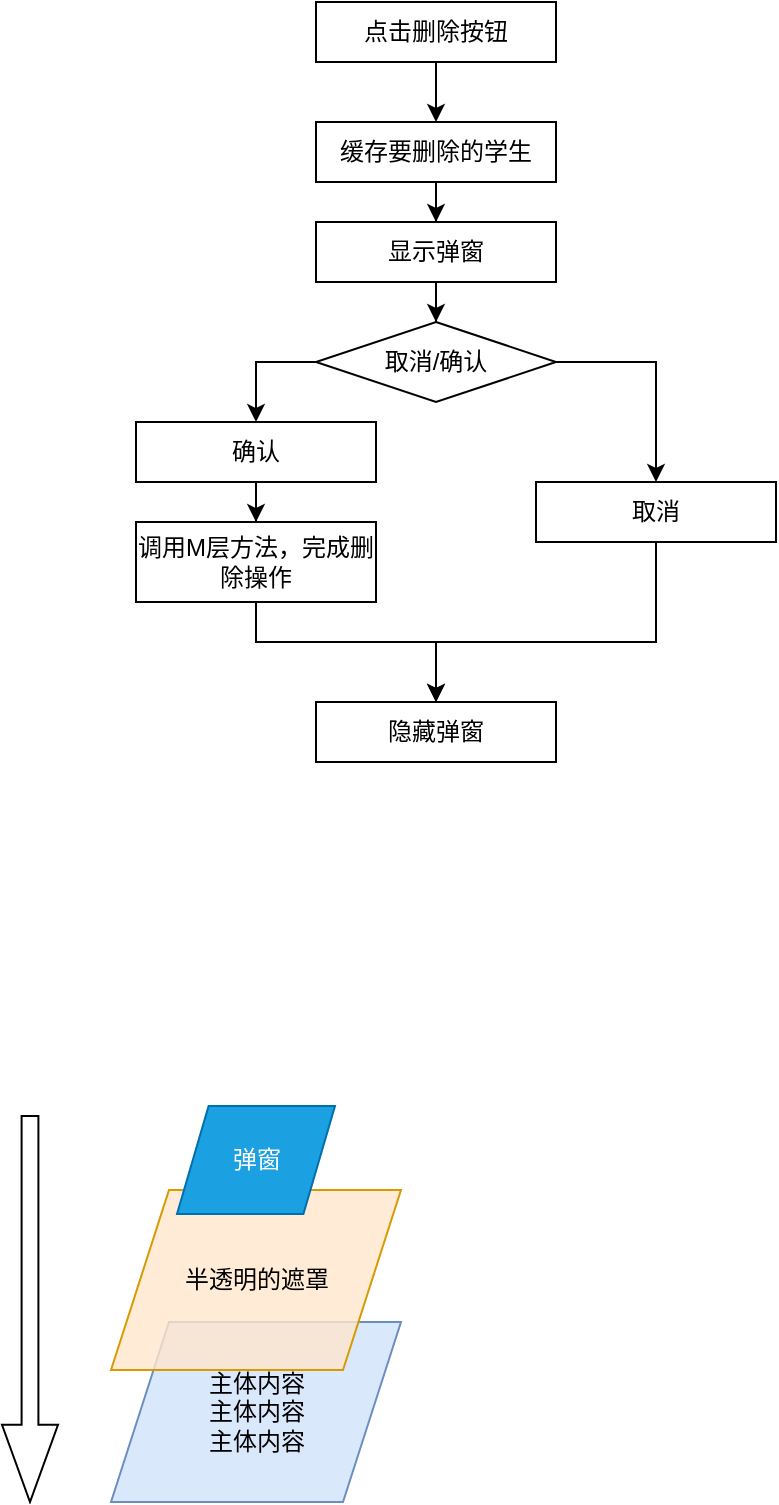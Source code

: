<mxfile version="12.6.5" type="device"><diagram id="cPchMmpNbDW9zC1MWn5J" name="Page-1"><mxGraphModel dx="910" dy="555" grid="0" gridSize="10" guides="1" tooltips="1" connect="1" arrows="1" fold="1" page="1" pageScale="1" pageWidth="827" pageHeight="1169" math="0" shadow="0"><root><mxCell id="0"/><mxCell id="1" parent="0"/><mxCell id="_Iq6YIZi_HSOYKGBrCwU-3" style="edgeStyle=orthogonalEdgeStyle;rounded=0;orthogonalLoop=1;jettySize=auto;html=1;" edge="1" parent="1" source="_Iq6YIZi_HSOYKGBrCwU-1" target="_Iq6YIZi_HSOYKGBrCwU-2"><mxGeometry relative="1" as="geometry"/></mxCell><mxCell id="_Iq6YIZi_HSOYKGBrCwU-1" value="点击删除按钮" style="rounded=0;whiteSpace=wrap;html=1;" vertex="1" parent="1"><mxGeometry x="210" y="170" width="120" height="30" as="geometry"/></mxCell><mxCell id="_Iq6YIZi_HSOYKGBrCwU-6" style="edgeStyle=orthogonalEdgeStyle;rounded=0;orthogonalLoop=1;jettySize=auto;html=1;entryX=0.5;entryY=0;entryDx=0;entryDy=0;" edge="1" parent="1" source="_Iq6YIZi_HSOYKGBrCwU-2" target="_Iq6YIZi_HSOYKGBrCwU-7"><mxGeometry relative="1" as="geometry"><mxPoint x="270" y="370" as="targetPoint"/></mxGeometry></mxCell><mxCell id="_Iq6YIZi_HSOYKGBrCwU-2" value="缓存要删除的学生" style="rounded=0;whiteSpace=wrap;html=1;" vertex="1" parent="1"><mxGeometry x="210" y="230" width="120" height="30" as="geometry"/></mxCell><mxCell id="_Iq6YIZi_HSOYKGBrCwU-14" style="edgeStyle=orthogonalEdgeStyle;rounded=0;orthogonalLoop=1;jettySize=auto;html=1;entryX=0.5;entryY=0;entryDx=0;entryDy=0;" edge="1" parent="1" source="_Iq6YIZi_HSOYKGBrCwU-7" target="_Iq6YIZi_HSOYKGBrCwU-8"><mxGeometry relative="1" as="geometry"/></mxCell><mxCell id="_Iq6YIZi_HSOYKGBrCwU-7" value="显示弹窗" style="rounded=0;whiteSpace=wrap;html=1;" vertex="1" parent="1"><mxGeometry x="210" y="280" width="120" height="30" as="geometry"/></mxCell><mxCell id="_Iq6YIZi_HSOYKGBrCwU-15" style="edgeStyle=orthogonalEdgeStyle;rounded=0;orthogonalLoop=1;jettySize=auto;html=1;exitX=1;exitY=0.5;exitDx=0;exitDy=0;entryX=0.5;entryY=0;entryDx=0;entryDy=0;" edge="1" parent="1" source="_Iq6YIZi_HSOYKGBrCwU-8" target="_Iq6YIZi_HSOYKGBrCwU-10"><mxGeometry relative="1" as="geometry"/></mxCell><mxCell id="_Iq6YIZi_HSOYKGBrCwU-16" style="edgeStyle=orthogonalEdgeStyle;rounded=0;orthogonalLoop=1;jettySize=auto;html=1;entryX=0.5;entryY=0;entryDx=0;entryDy=0;exitX=0;exitY=0.5;exitDx=0;exitDy=0;" edge="1" parent="1" source="_Iq6YIZi_HSOYKGBrCwU-8" target="_Iq6YIZi_HSOYKGBrCwU-9"><mxGeometry relative="1" as="geometry"/></mxCell><mxCell id="_Iq6YIZi_HSOYKGBrCwU-8" value="取消/确认" style="rhombus;whiteSpace=wrap;html=1;" vertex="1" parent="1"><mxGeometry x="210" y="330" width="120" height="40" as="geometry"/></mxCell><mxCell id="_Iq6YIZi_HSOYKGBrCwU-18" style="edgeStyle=orthogonalEdgeStyle;rounded=0;orthogonalLoop=1;jettySize=auto;html=1;entryX=0.5;entryY=0;entryDx=0;entryDy=0;" edge="1" parent="1" source="_Iq6YIZi_HSOYKGBrCwU-9" target="_Iq6YIZi_HSOYKGBrCwU-11"><mxGeometry relative="1" as="geometry"/></mxCell><mxCell id="_Iq6YIZi_HSOYKGBrCwU-9" value="确认" style="rounded=0;whiteSpace=wrap;html=1;" vertex="1" parent="1"><mxGeometry x="120" y="380" width="120" height="30" as="geometry"/></mxCell><mxCell id="_Iq6YIZi_HSOYKGBrCwU-13" style="edgeStyle=orthogonalEdgeStyle;rounded=0;orthogonalLoop=1;jettySize=auto;html=1;" edge="1" parent="1" source="_Iq6YIZi_HSOYKGBrCwU-10" target="_Iq6YIZi_HSOYKGBrCwU-12"><mxGeometry relative="1" as="geometry"><Array as="points"><mxPoint x="380" y="490"/><mxPoint x="270" y="490"/></Array></mxGeometry></mxCell><mxCell id="_Iq6YIZi_HSOYKGBrCwU-10" value="取消" style="rounded=0;whiteSpace=wrap;html=1;" vertex="1" parent="1"><mxGeometry x="320" y="410" width="120" height="30" as="geometry"/></mxCell><mxCell id="_Iq6YIZi_HSOYKGBrCwU-19" style="edgeStyle=orthogonalEdgeStyle;rounded=0;orthogonalLoop=1;jettySize=auto;html=1;entryX=0.5;entryY=0;entryDx=0;entryDy=0;" edge="1" parent="1" source="_Iq6YIZi_HSOYKGBrCwU-11" target="_Iq6YIZi_HSOYKGBrCwU-12"><mxGeometry relative="1" as="geometry"><Array as="points"><mxPoint x="180" y="490"/><mxPoint x="270" y="490"/></Array></mxGeometry></mxCell><mxCell id="_Iq6YIZi_HSOYKGBrCwU-11" value="调用M层方法，完成删除操作" style="rounded=0;whiteSpace=wrap;html=1;" vertex="1" parent="1"><mxGeometry x="120" y="430" width="120" height="40" as="geometry"/></mxCell><mxCell id="_Iq6YIZi_HSOYKGBrCwU-12" value="隐藏弹窗" style="rounded=0;whiteSpace=wrap;html=1;" vertex="1" parent="1"><mxGeometry x="210" y="520" width="120" height="30" as="geometry"/></mxCell><mxCell id="_Iq6YIZi_HSOYKGBrCwU-21" value="主体内容&lt;br&gt;主体内容&lt;br&gt;主体内容" style="shape=parallelogram;perimeter=parallelogramPerimeter;whiteSpace=wrap;html=1;strokeColor=#6c8ebf;fillColor=#dae8fc;" vertex="1" parent="1"><mxGeometry x="107.5" y="830" width="145" height="90" as="geometry"/></mxCell><mxCell id="_Iq6YIZi_HSOYKGBrCwU-22" value="半透明的遮罩" style="shape=parallelogram;perimeter=parallelogramPerimeter;whiteSpace=wrap;html=1;fillColor=#ffe6cc;strokeOpacity=100;fillOpacity=80;strokeColor=#d79b00;" vertex="1" parent="1"><mxGeometry x="107.5" y="764" width="145" height="90" as="geometry"/></mxCell><mxCell id="_Iq6YIZi_HSOYKGBrCwU-23" value="弹窗" style="shape=parallelogram;perimeter=parallelogramPerimeter;whiteSpace=wrap;html=1;fillColor=#1ba1e2;strokeColor=#006EAF;fontColor=#ffffff;" vertex="1" parent="1"><mxGeometry x="140.5" y="722" width="79" height="54" as="geometry"/></mxCell><mxCell id="_Iq6YIZi_HSOYKGBrCwU-24" value="" style="shape=singleArrow;direction=south;whiteSpace=wrap;html=1;fillColor=none;" vertex="1" parent="1"><mxGeometry x="53" y="727" width="28" height="193" as="geometry"/></mxCell></root></mxGraphModel></diagram></mxfile>